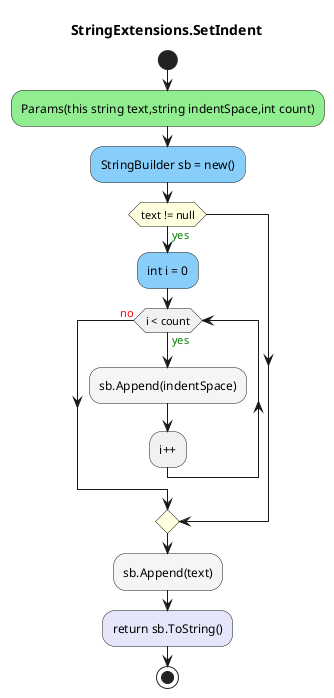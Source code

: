 @startuml StringExtensions.SetIndent
title StringExtensions.SetIndent
start
#LightGreen:Params(this string text,string indentSpace,int count);
#LightSkyBlue:StringBuilder sb = new();
#LightYellow:if (text != null) then (<color:green>yes)
        #LightSkyBlue:int i = 0;
        while (i < count) is (<color:green>yes)
            #WhiteSmoke:sb.Append(indentSpace);
        :i++;
        endwhile (<color:red>no)
endif
#WhiteSmoke:sb.Append(text);
#Lavender:return sb.ToString();
stop
@enduml
